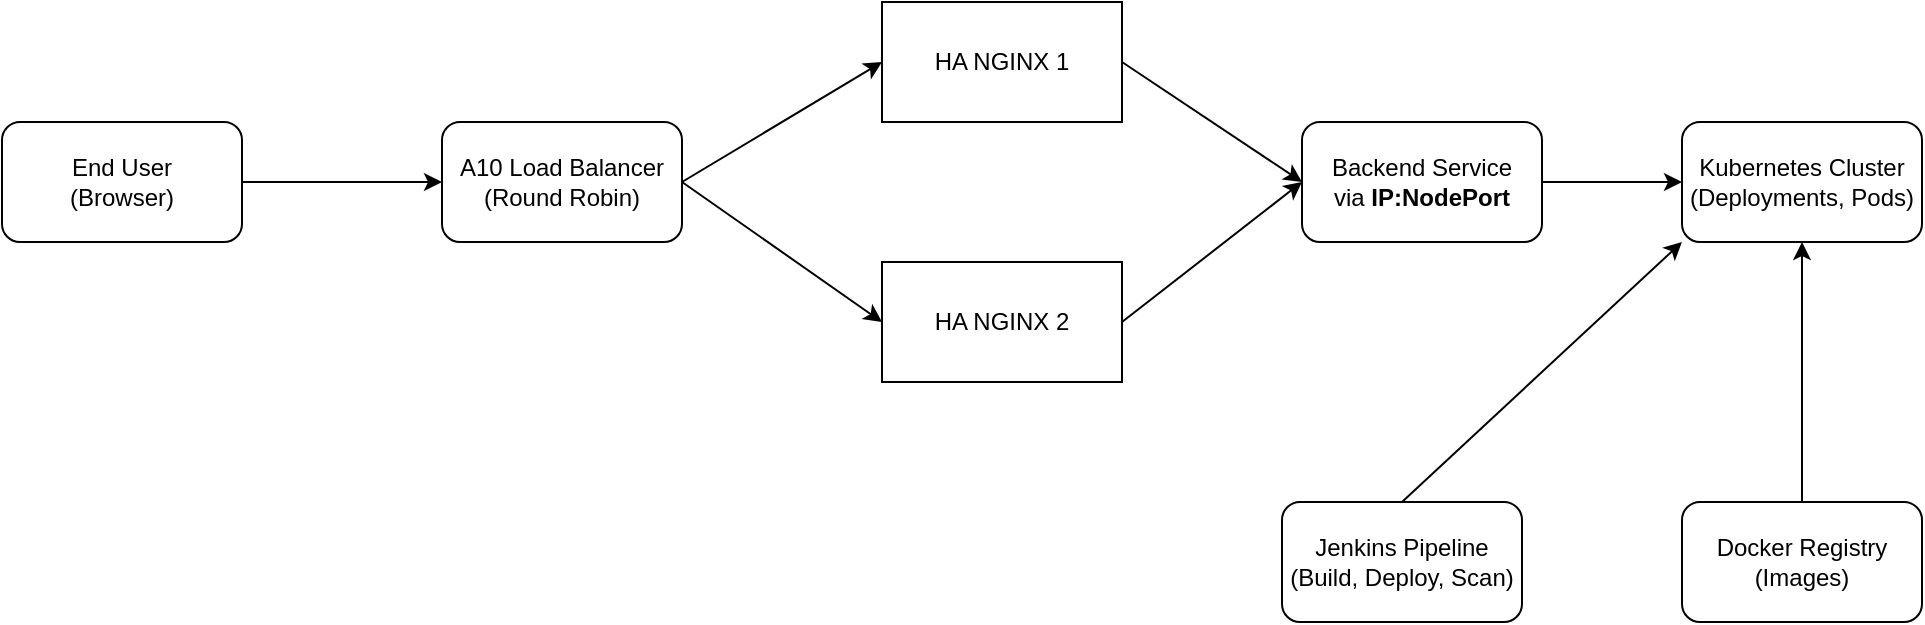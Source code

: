 <mxfile version="27.0.6">
  <diagram name="Page-1" id="uXusa8PGEqhEtvXAfZ2q">
    <mxGraphModel dx="1281" dy="562" grid="1" gridSize="10" guides="1" tooltips="1" connect="1" arrows="1" fold="1" page="1" pageScale="1" pageWidth="1100" pageHeight="850" math="0" shadow="0">
      <root>
        <mxCell id="0" />
        <mxCell id="1" parent="0" />
        <mxCell id="aDK_99GR_1hPOta6rC1B-14" style="edgeStyle=orthogonalEdgeStyle;rounded=0;orthogonalLoop=1;jettySize=auto;html=1;entryX=0;entryY=0.5;entryDx=0;entryDy=0;" edge="1" parent="1" source="aDK_99GR_1hPOta6rC1B-1" target="aDK_99GR_1hPOta6rC1B-2">
          <mxGeometry relative="1" as="geometry" />
        </mxCell>
        <mxCell id="aDK_99GR_1hPOta6rC1B-1" value="End User&lt;br&gt;(Browser)" style="rounded=1;whiteSpace=wrap;html=1;" vertex="1" parent="1">
          <mxGeometry x="60" y="200" width="120" height="60" as="geometry" />
        </mxCell>
        <mxCell id="aDK_99GR_1hPOta6rC1B-2" value="A10 Load Balancer&lt;br&gt;(Round Robin)" style="rounded=1;whiteSpace=wrap;html=1;" vertex="1" parent="1">
          <mxGeometry x="280" y="200" width="120" height="60" as="geometry" />
        </mxCell>
        <mxCell id="aDK_99GR_1hPOta6rC1B-3" value="HA NGINX 1" style="rounded=0;whiteSpace=wrap;html=1;" vertex="1" parent="1">
          <mxGeometry x="500" y="140" width="120" height="60" as="geometry" />
        </mxCell>
        <mxCell id="aDK_99GR_1hPOta6rC1B-4" value="HA NGINX 2" style="rounded=0;whiteSpace=wrap;html=1;" vertex="1" parent="1">
          <mxGeometry x="500" y="270" width="120" height="60" as="geometry" />
        </mxCell>
        <mxCell id="aDK_99GR_1hPOta6rC1B-5" value="Kubernetes Cluster&lt;div&gt;(Deployments, Pods)&lt;/div&gt;" style="rounded=1;whiteSpace=wrap;html=1;" vertex="1" parent="1">
          <mxGeometry x="900" y="200" width="120" height="60" as="geometry" />
        </mxCell>
        <mxCell id="aDK_99GR_1hPOta6rC1B-21" style="edgeStyle=orthogonalEdgeStyle;rounded=0;orthogonalLoop=1;jettySize=auto;html=1;entryX=0.5;entryY=1;entryDx=0;entryDy=0;" edge="1" parent="1" source="aDK_99GR_1hPOta6rC1B-6" target="aDK_99GR_1hPOta6rC1B-5">
          <mxGeometry relative="1" as="geometry" />
        </mxCell>
        <mxCell id="aDK_99GR_1hPOta6rC1B-6" value="Docker Registry&lt;div&gt;(Images)&lt;/div&gt;" style="rounded=1;whiteSpace=wrap;html=1;" vertex="1" parent="1">
          <mxGeometry x="900" y="390" width="120" height="60" as="geometry" />
        </mxCell>
        <mxCell id="aDK_99GR_1hPOta6rC1B-7" value="Jenkins Pipeline&lt;div&gt;(Build, Deploy, Scan)&lt;/div&gt;" style="rounded=1;whiteSpace=wrap;html=1;" vertex="1" parent="1">
          <mxGeometry x="700" y="390" width="120" height="60" as="geometry" />
        </mxCell>
        <mxCell id="aDK_99GR_1hPOta6rC1B-19" style="edgeStyle=orthogonalEdgeStyle;rounded=0;orthogonalLoop=1;jettySize=auto;html=1;entryX=0;entryY=0.5;entryDx=0;entryDy=0;" edge="1" parent="1" source="aDK_99GR_1hPOta6rC1B-8" target="aDK_99GR_1hPOta6rC1B-5">
          <mxGeometry relative="1" as="geometry" />
        </mxCell>
        <mxCell id="aDK_99GR_1hPOta6rC1B-8" value="Backend Service&lt;br&gt;via &lt;b&gt;IP:NodePort&lt;/b&gt;" style="rounded=1;whiteSpace=wrap;html=1;" vertex="1" parent="1">
          <mxGeometry x="710" y="200" width="120" height="60" as="geometry" />
        </mxCell>
        <mxCell id="aDK_99GR_1hPOta6rC1B-15" value="" style="endArrow=classic;html=1;rounded=0;entryX=0;entryY=0.5;entryDx=0;entryDy=0;exitX=1;exitY=0.5;exitDx=0;exitDy=0;" edge="1" parent="1" source="aDK_99GR_1hPOta6rC1B-2" target="aDK_99GR_1hPOta6rC1B-3">
          <mxGeometry width="50" height="50" relative="1" as="geometry">
            <mxPoint x="530" y="320" as="sourcePoint" />
            <mxPoint x="580" y="270" as="targetPoint" />
          </mxGeometry>
        </mxCell>
        <mxCell id="aDK_99GR_1hPOta6rC1B-16" value="" style="endArrow=classic;html=1;rounded=0;exitX=1;exitY=0.5;exitDx=0;exitDy=0;entryX=0;entryY=0.5;entryDx=0;entryDy=0;" edge="1" parent="1" source="aDK_99GR_1hPOta6rC1B-2" target="aDK_99GR_1hPOta6rC1B-4">
          <mxGeometry width="50" height="50" relative="1" as="geometry">
            <mxPoint x="530" y="320" as="sourcePoint" />
            <mxPoint x="580" y="270" as="targetPoint" />
          </mxGeometry>
        </mxCell>
        <mxCell id="aDK_99GR_1hPOta6rC1B-17" value="" style="endArrow=classic;html=1;rounded=0;exitX=1;exitY=0.5;exitDx=0;exitDy=0;entryX=0;entryY=0.5;entryDx=0;entryDy=0;" edge="1" parent="1" source="aDK_99GR_1hPOta6rC1B-3" target="aDK_99GR_1hPOta6rC1B-8">
          <mxGeometry width="50" height="50" relative="1" as="geometry">
            <mxPoint x="530" y="320" as="sourcePoint" />
            <mxPoint x="580" y="270" as="targetPoint" />
          </mxGeometry>
        </mxCell>
        <mxCell id="aDK_99GR_1hPOta6rC1B-18" value="" style="endArrow=classic;html=1;rounded=0;exitX=1;exitY=0.5;exitDx=0;exitDy=0;entryX=0;entryY=0.5;entryDx=0;entryDy=0;" edge="1" parent="1" source="aDK_99GR_1hPOta6rC1B-4" target="aDK_99GR_1hPOta6rC1B-8">
          <mxGeometry width="50" height="50" relative="1" as="geometry">
            <mxPoint x="530" y="320" as="sourcePoint" />
            <mxPoint x="580" y="270" as="targetPoint" />
          </mxGeometry>
        </mxCell>
        <mxCell id="aDK_99GR_1hPOta6rC1B-20" value="" style="endArrow=classic;html=1;rounded=0;entryX=0;entryY=1;entryDx=0;entryDy=0;exitX=0.5;exitY=0;exitDx=0;exitDy=0;" edge="1" parent="1" source="aDK_99GR_1hPOta6rC1B-7" target="aDK_99GR_1hPOta6rC1B-5">
          <mxGeometry width="50" height="50" relative="1" as="geometry">
            <mxPoint x="530" y="320" as="sourcePoint" />
            <mxPoint x="580" y="270" as="targetPoint" />
          </mxGeometry>
        </mxCell>
      </root>
    </mxGraphModel>
  </diagram>
</mxfile>
